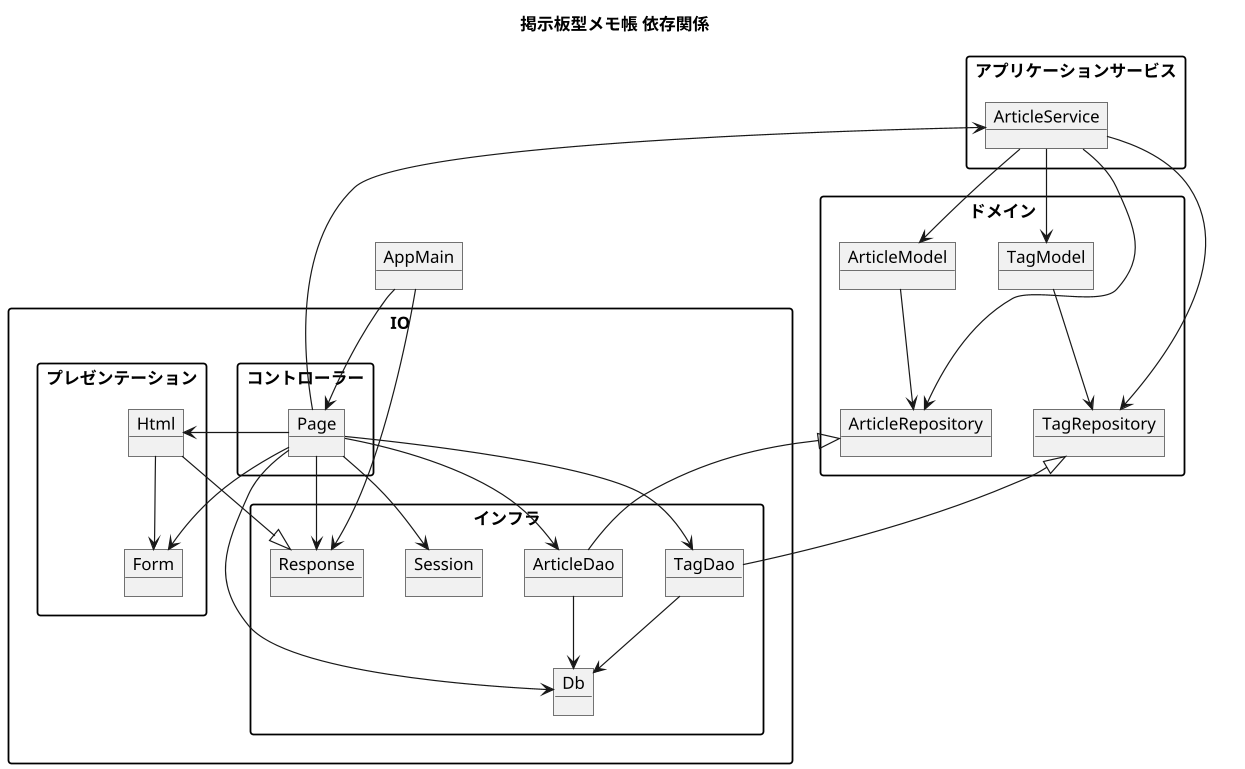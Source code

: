 @startuml

skinparam packageStyle rectangle
hide circle
scale 1.2

title 掲示板型メモ帳 依存関係

package ドメイン {
  object ArticleModel {
  }
  object TagModel {
  }
  object ArticleRepository {
  }
  object TagRepository {
  }
}
package アプリケーションサービス {
  object ArticleService {
  }
}

package IO {
package インフラ {
  object Db {
  }
  object ArticleDao {
  }
  object TagDao {
  }
  object Session {
  }
  object Response {
  }
}
package コントローラー {
  object Page {
  }
}
package プレゼンテーション {
  object Html {
  }
  object Form {
  }
}
}
object AppMain {
}

AppMain --> Page
Page -l-> Html
Page --> Form
Page --> ArticleDao
Page --> TagDao
ArticleService --> ArticleModel
ArticleService --> TagModel
Page --> ArticleService
Page --> Session
Page --> Response
Page --> Db

ArticleService --> ArticleRepository
ArticleService --> TagRepository

ArticleDao --> Db
TagDao --> Db
ArticleRepository <|-- ArticleDao
TagRepository <|-- TagDao
Html --> Form
Html --|> Response
ArticleModel --> ArticleRepository
TagModel --> TagRepository
AppMain --> Response

@enduml
